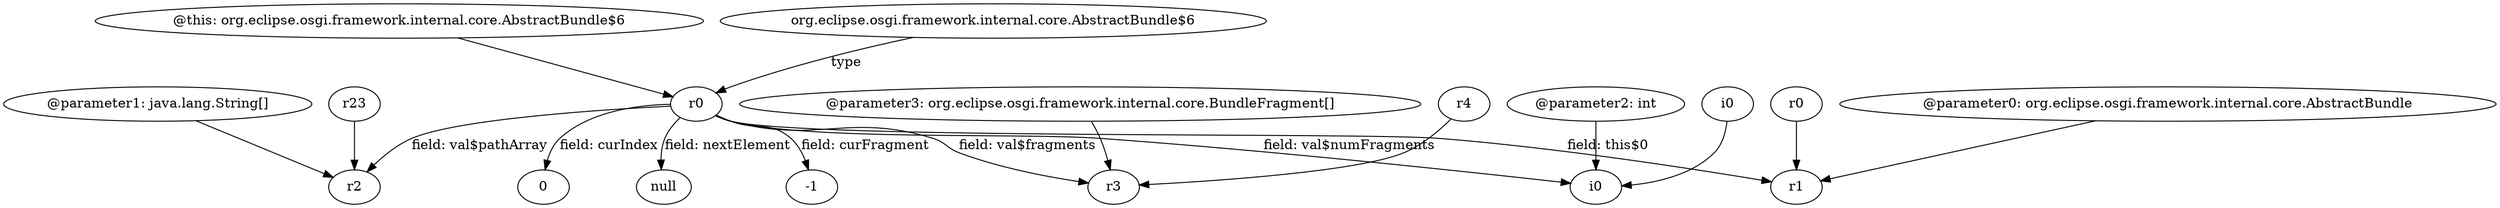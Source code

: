 digraph g {
0[label="r0"]
1[label="-1"]
0->1[label="field: curFragment"]
2[label="r2"]
0->2[label="field: val$pathArray"]
3[label="0"]
0->3[label="field: curIndex"]
4[label="r3"]
0->4[label="field: val$fragments"]
5[label="@this: org.eclipse.osgi.framework.internal.core.AbstractBundle$6"]
5->0[label=""]
6[label="@parameter1: java.lang.String[]"]
6->2[label=""]
7[label="i0"]
0->7[label="field: val$numFragments"]
8[label="@parameter3: org.eclipse.osgi.framework.internal.core.BundleFragment[]"]
8->4[label=""]
9[label="i0"]
9->7[label=""]
10[label="null"]
0->10[label="field: nextElement"]
11[label="r0"]
12[label="r1"]
11->12[label=""]
0->12[label="field: this$0"]
13[label="org.eclipse.osgi.framework.internal.core.AbstractBundle$6"]
13->0[label="type"]
14[label="@parameter2: int"]
14->7[label=""]
15[label="r4"]
15->4[label=""]
16[label="r23"]
16->2[label=""]
17[label="@parameter0: org.eclipse.osgi.framework.internal.core.AbstractBundle"]
17->12[label=""]
}